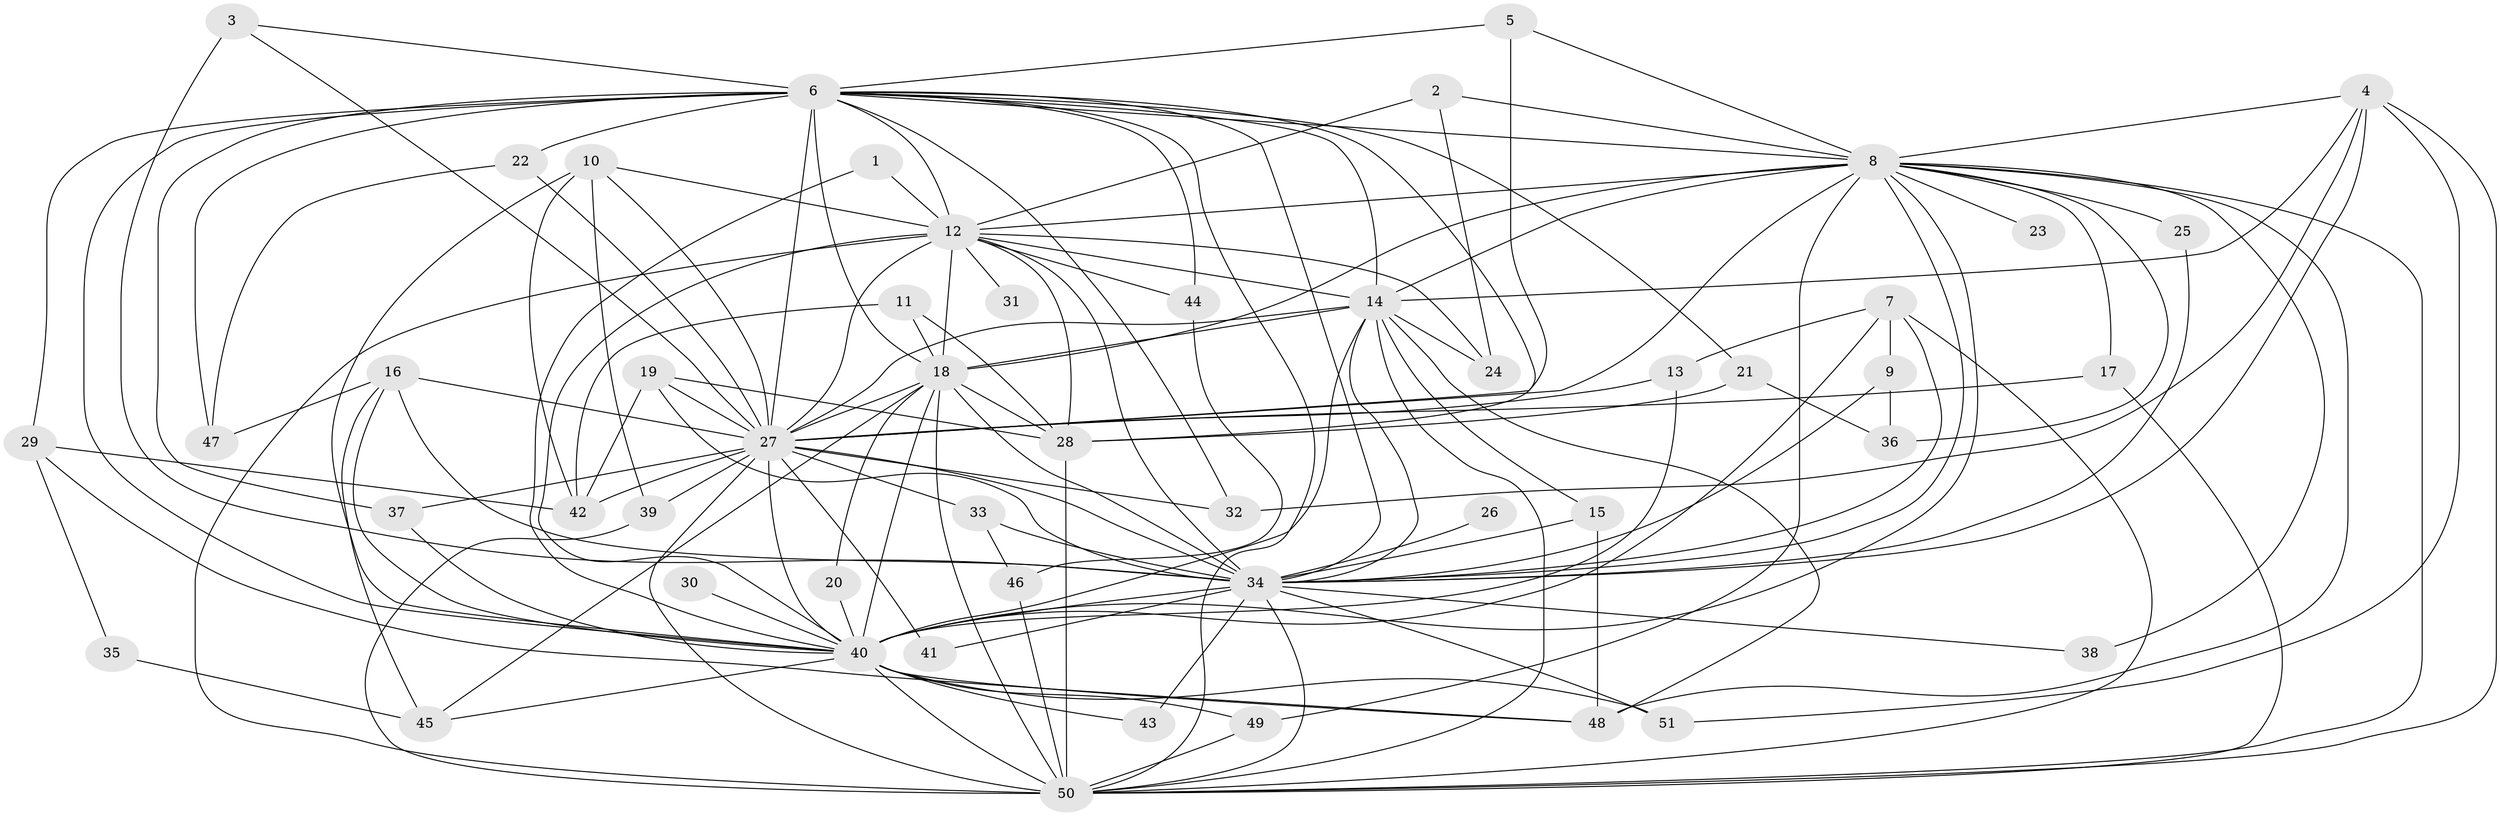 // original degree distribution, {21: 0.009900990099009901, 19: 0.019801980198019802, 27: 0.009900990099009901, 20: 0.009900990099009901, 25: 0.009900990099009901, 15: 0.019801980198019802, 30: 0.009900990099009901, 23: 0.009900990099009901, 2: 0.5445544554455446, 3: 0.21782178217821782, 4: 0.0891089108910891, 6: 0.009900990099009901, 5: 0.0297029702970297, 7: 0.009900990099009901}
// Generated by graph-tools (version 1.1) at 2025/36/03/04/25 23:36:33]
// undirected, 51 vertices, 143 edges
graph export_dot {
  node [color=gray90,style=filled];
  1;
  2;
  3;
  4;
  5;
  6;
  7;
  8;
  9;
  10;
  11;
  12;
  13;
  14;
  15;
  16;
  17;
  18;
  19;
  20;
  21;
  22;
  23;
  24;
  25;
  26;
  27;
  28;
  29;
  30;
  31;
  32;
  33;
  34;
  35;
  36;
  37;
  38;
  39;
  40;
  41;
  42;
  43;
  44;
  45;
  46;
  47;
  48;
  49;
  50;
  51;
  1 -- 12 [weight=1.0];
  1 -- 40 [weight=1.0];
  2 -- 8 [weight=1.0];
  2 -- 12 [weight=1.0];
  2 -- 24 [weight=1.0];
  3 -- 6 [weight=1.0];
  3 -- 27 [weight=1.0];
  3 -- 34 [weight=1.0];
  4 -- 8 [weight=1.0];
  4 -- 14 [weight=1.0];
  4 -- 32 [weight=1.0];
  4 -- 34 [weight=1.0];
  4 -- 50 [weight=1.0];
  4 -- 51 [weight=1.0];
  5 -- 6 [weight=1.0];
  5 -- 8 [weight=1.0];
  5 -- 27 [weight=1.0];
  6 -- 8 [weight=1.0];
  6 -- 12 [weight=1.0];
  6 -- 14 [weight=1.0];
  6 -- 18 [weight=1.0];
  6 -- 21 [weight=1.0];
  6 -- 22 [weight=2.0];
  6 -- 27 [weight=3.0];
  6 -- 28 [weight=1.0];
  6 -- 29 [weight=1.0];
  6 -- 32 [weight=1.0];
  6 -- 34 [weight=1.0];
  6 -- 37 [weight=1.0];
  6 -- 40 [weight=1.0];
  6 -- 44 [weight=1.0];
  6 -- 47 [weight=1.0];
  6 -- 50 [weight=1.0];
  7 -- 9 [weight=1.0];
  7 -- 13 [weight=1.0];
  7 -- 34 [weight=1.0];
  7 -- 40 [weight=1.0];
  7 -- 50 [weight=1.0];
  8 -- 12 [weight=1.0];
  8 -- 14 [weight=1.0];
  8 -- 17 [weight=1.0];
  8 -- 18 [weight=1.0];
  8 -- 23 [weight=1.0];
  8 -- 25 [weight=1.0];
  8 -- 27 [weight=4.0];
  8 -- 34 [weight=1.0];
  8 -- 36 [weight=1.0];
  8 -- 38 [weight=1.0];
  8 -- 40 [weight=1.0];
  8 -- 48 [weight=2.0];
  8 -- 49 [weight=1.0];
  8 -- 50 [weight=1.0];
  9 -- 34 [weight=1.0];
  9 -- 36 [weight=1.0];
  10 -- 12 [weight=1.0];
  10 -- 27 [weight=1.0];
  10 -- 39 [weight=1.0];
  10 -- 40 [weight=1.0];
  10 -- 42 [weight=1.0];
  11 -- 18 [weight=1.0];
  11 -- 28 [weight=1.0];
  11 -- 42 [weight=1.0];
  12 -- 14 [weight=1.0];
  12 -- 18 [weight=1.0];
  12 -- 24 [weight=1.0];
  12 -- 27 [weight=3.0];
  12 -- 28 [weight=1.0];
  12 -- 31 [weight=1.0];
  12 -- 34 [weight=1.0];
  12 -- 40 [weight=1.0];
  12 -- 44 [weight=1.0];
  12 -- 50 [weight=2.0];
  13 -- 27 [weight=1.0];
  13 -- 40 [weight=2.0];
  14 -- 15 [weight=1.0];
  14 -- 18 [weight=2.0];
  14 -- 24 [weight=1.0];
  14 -- 27 [weight=2.0];
  14 -- 34 [weight=1.0];
  14 -- 40 [weight=2.0];
  14 -- 48 [weight=1.0];
  14 -- 50 [weight=1.0];
  15 -- 34 [weight=1.0];
  15 -- 48 [weight=1.0];
  16 -- 27 [weight=1.0];
  16 -- 34 [weight=1.0];
  16 -- 40 [weight=1.0];
  16 -- 45 [weight=1.0];
  16 -- 47 [weight=1.0];
  17 -- 27 [weight=1.0];
  17 -- 50 [weight=1.0];
  18 -- 20 [weight=1.0];
  18 -- 27 [weight=2.0];
  18 -- 28 [weight=1.0];
  18 -- 34 [weight=1.0];
  18 -- 40 [weight=2.0];
  18 -- 45 [weight=1.0];
  18 -- 50 [weight=1.0];
  19 -- 27 [weight=1.0];
  19 -- 28 [weight=1.0];
  19 -- 34 [weight=1.0];
  19 -- 42 [weight=1.0];
  20 -- 40 [weight=1.0];
  21 -- 28 [weight=1.0];
  21 -- 36 [weight=1.0];
  22 -- 27 [weight=1.0];
  22 -- 47 [weight=1.0];
  25 -- 34 [weight=1.0];
  26 -- 34 [weight=1.0];
  27 -- 32 [weight=1.0];
  27 -- 33 [weight=1.0];
  27 -- 34 [weight=4.0];
  27 -- 37 [weight=1.0];
  27 -- 39 [weight=1.0];
  27 -- 40 [weight=3.0];
  27 -- 41 [weight=1.0];
  27 -- 42 [weight=1.0];
  27 -- 50 [weight=3.0];
  28 -- 50 [weight=1.0];
  29 -- 35 [weight=1.0];
  29 -- 42 [weight=1.0];
  29 -- 48 [weight=1.0];
  30 -- 40 [weight=1.0];
  33 -- 34 [weight=2.0];
  33 -- 46 [weight=1.0];
  34 -- 38 [weight=1.0];
  34 -- 40 [weight=1.0];
  34 -- 41 [weight=1.0];
  34 -- 43 [weight=1.0];
  34 -- 50 [weight=1.0];
  34 -- 51 [weight=1.0];
  35 -- 45 [weight=1.0];
  37 -- 40 [weight=1.0];
  39 -- 50 [weight=1.0];
  40 -- 43 [weight=1.0];
  40 -- 45 [weight=1.0];
  40 -- 48 [weight=1.0];
  40 -- 49 [weight=1.0];
  40 -- 50 [weight=2.0];
  40 -- 51 [weight=1.0];
  44 -- 46 [weight=1.0];
  46 -- 50 [weight=1.0];
  49 -- 50 [weight=2.0];
}
